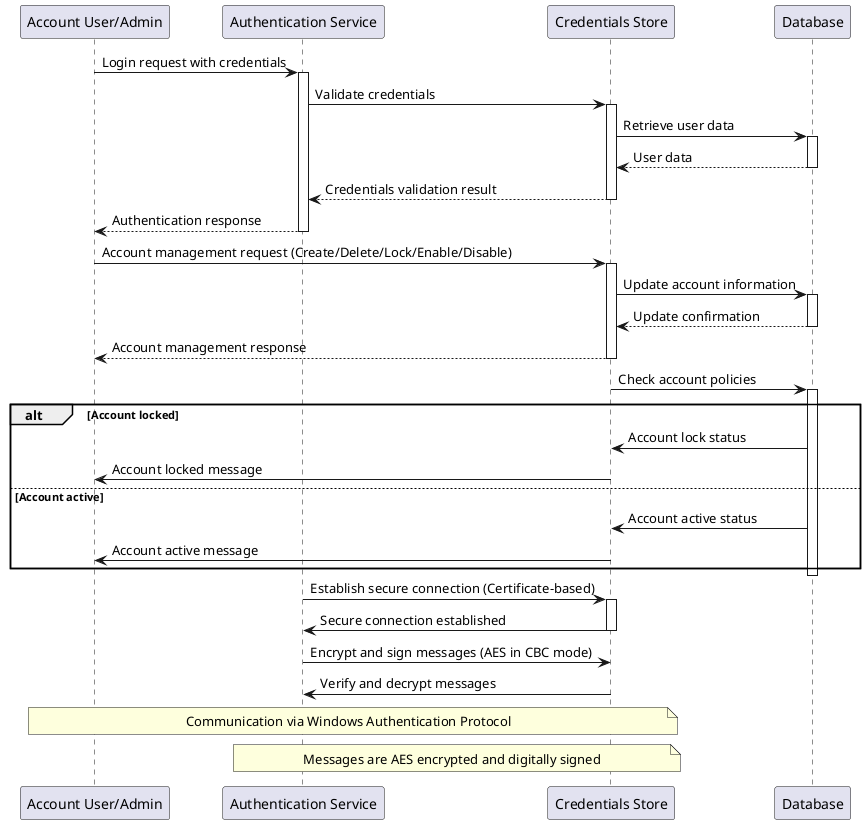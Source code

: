 @startuml OIBIS

    
participant "Account User/Admin" as Client
participant "Authentication Service" as AS
participant "Credentials Store" as CS
participant "Database" as DB

' Authentication Process
Client -> AS : Login request with credentials
activate AS
AS -> CS : Validate credentials
activate CS
CS -> DB : Retrieve user data
activate DB
DB --> CS : User data
deactivate DB
CS --> AS : Credentials validation result
deactivate CS
AS --> Client : Authentication response
deactivate AS

' Account Management by Admin
Client -> CS : Account management request (Create/Delete/Lock/Enable/Disable)
activate CS
CS -> DB : Update account information
activate DB
DB --> CS : Update confirmation
deactivate DB
CS --> Client : Account management response
deactivate CS

' Automated Account Policies
CS -> DB : Check account policies
activate DB
alt Account locked
    DB -> CS : Account lock status
    CS -> Client : Account locked message
else Account active
    DB -> CS : Account active status
    CS -> Client : Account active message
end
deactivate DB

' Encryption and Digital Signature
AS -> CS : Establish secure connection (Certificate-based)
activate CS
CS -> AS : Secure connection established
deactivate CS
AS -> CS : Encrypt and sign messages (AES in CBC mode)
CS -> AS : Verify and decrypt messages

' Note
note over Client, CS : Communication via Windows Authentication Protocol
note over AS, CS : Messages are AES encrypted and digitally signed


@enduml